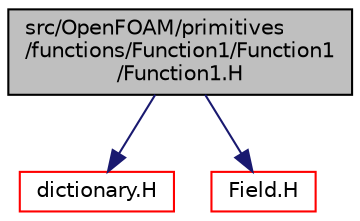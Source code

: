 digraph "src/OpenFOAM/primitives/functions/Function1/Function1/Function1.H"
{
  bgcolor="transparent";
  edge [fontname="Helvetica",fontsize="10",labelfontname="Helvetica",labelfontsize="10"];
  node [fontname="Helvetica",fontsize="10",shape=record];
  Node1 [label="src/OpenFOAM/primitives\l/functions/Function1/Function1\l/Function1.H",height=0.2,width=0.4,color="black", fillcolor="grey75", style="filled", fontcolor="black"];
  Node1 -> Node2 [color="midnightblue",fontsize="10",style="solid",fontname="Helvetica"];
  Node2 [label="dictionary.H",height=0.2,width=0.4,color="red",URL="$a07865.html"];
  Node1 -> Node3 [color="midnightblue",fontsize="10",style="solid",fontname="Helvetica"];
  Node3 [label="Field.H",height=0.2,width=0.4,color="red",URL="$a08125.html"];
}

